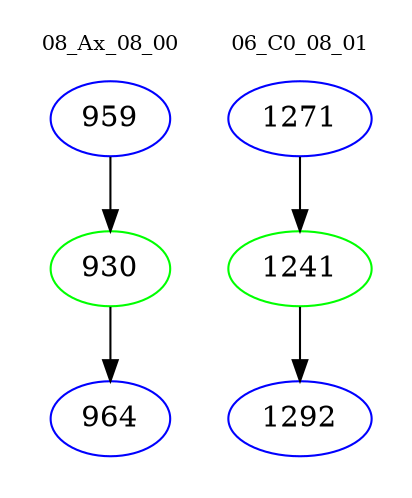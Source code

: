 digraph{
subgraph cluster_0 {
color = white
label = "08_Ax_08_00";
fontsize=10;
T0_959 [label="959", color="blue"]
T0_959 -> T0_930 [color="black"]
T0_930 [label="930", color="green"]
T0_930 -> T0_964 [color="black"]
T0_964 [label="964", color="blue"]
}
subgraph cluster_1 {
color = white
label = "06_C0_08_01";
fontsize=10;
T1_1271 [label="1271", color="blue"]
T1_1271 -> T1_1241 [color="black"]
T1_1241 [label="1241", color="green"]
T1_1241 -> T1_1292 [color="black"]
T1_1292 [label="1292", color="blue"]
}
}

